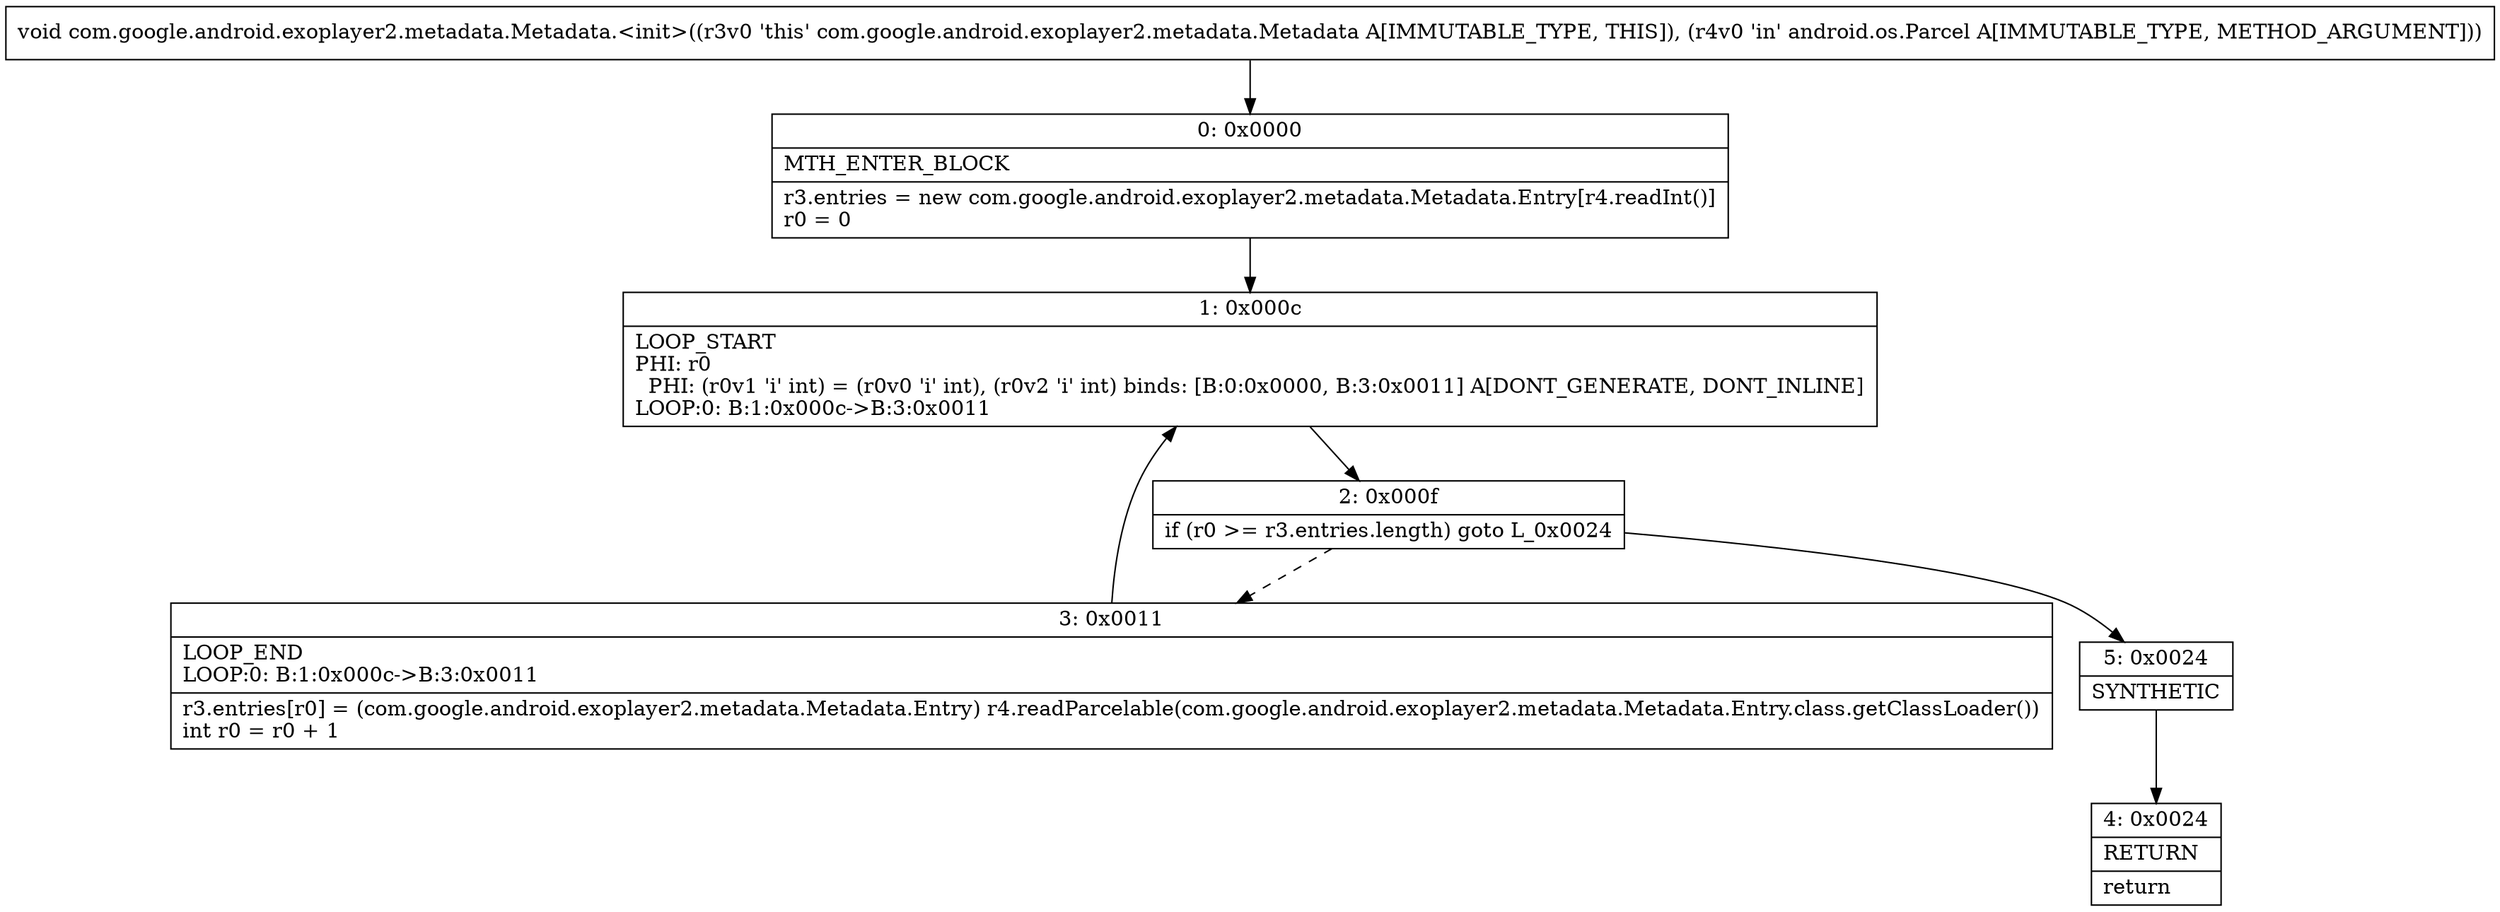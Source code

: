 digraph "CFG forcom.google.android.exoplayer2.metadata.Metadata.\<init\>(Landroid\/os\/Parcel;)V" {
Node_0 [shape=record,label="{0\:\ 0x0000|MTH_ENTER_BLOCK\l|r3.entries = new com.google.android.exoplayer2.metadata.Metadata.Entry[r4.readInt()]\lr0 = 0\l}"];
Node_1 [shape=record,label="{1\:\ 0x000c|LOOP_START\lPHI: r0 \l  PHI: (r0v1 'i' int) = (r0v0 'i' int), (r0v2 'i' int) binds: [B:0:0x0000, B:3:0x0011] A[DONT_GENERATE, DONT_INLINE]\lLOOP:0: B:1:0x000c\-\>B:3:0x0011\l}"];
Node_2 [shape=record,label="{2\:\ 0x000f|if (r0 \>= r3.entries.length) goto L_0x0024\l}"];
Node_3 [shape=record,label="{3\:\ 0x0011|LOOP_END\lLOOP:0: B:1:0x000c\-\>B:3:0x0011\l|r3.entries[r0] = (com.google.android.exoplayer2.metadata.Metadata.Entry) r4.readParcelable(com.google.android.exoplayer2.metadata.Metadata.Entry.class.getClassLoader())\lint r0 = r0 + 1\l}"];
Node_4 [shape=record,label="{4\:\ 0x0024|RETURN\l|return\l}"];
Node_5 [shape=record,label="{5\:\ 0x0024|SYNTHETIC\l}"];
MethodNode[shape=record,label="{void com.google.android.exoplayer2.metadata.Metadata.\<init\>((r3v0 'this' com.google.android.exoplayer2.metadata.Metadata A[IMMUTABLE_TYPE, THIS]), (r4v0 'in' android.os.Parcel A[IMMUTABLE_TYPE, METHOD_ARGUMENT])) }"];
MethodNode -> Node_0;
Node_0 -> Node_1;
Node_1 -> Node_2;
Node_2 -> Node_3[style=dashed];
Node_2 -> Node_5;
Node_3 -> Node_1;
Node_5 -> Node_4;
}

